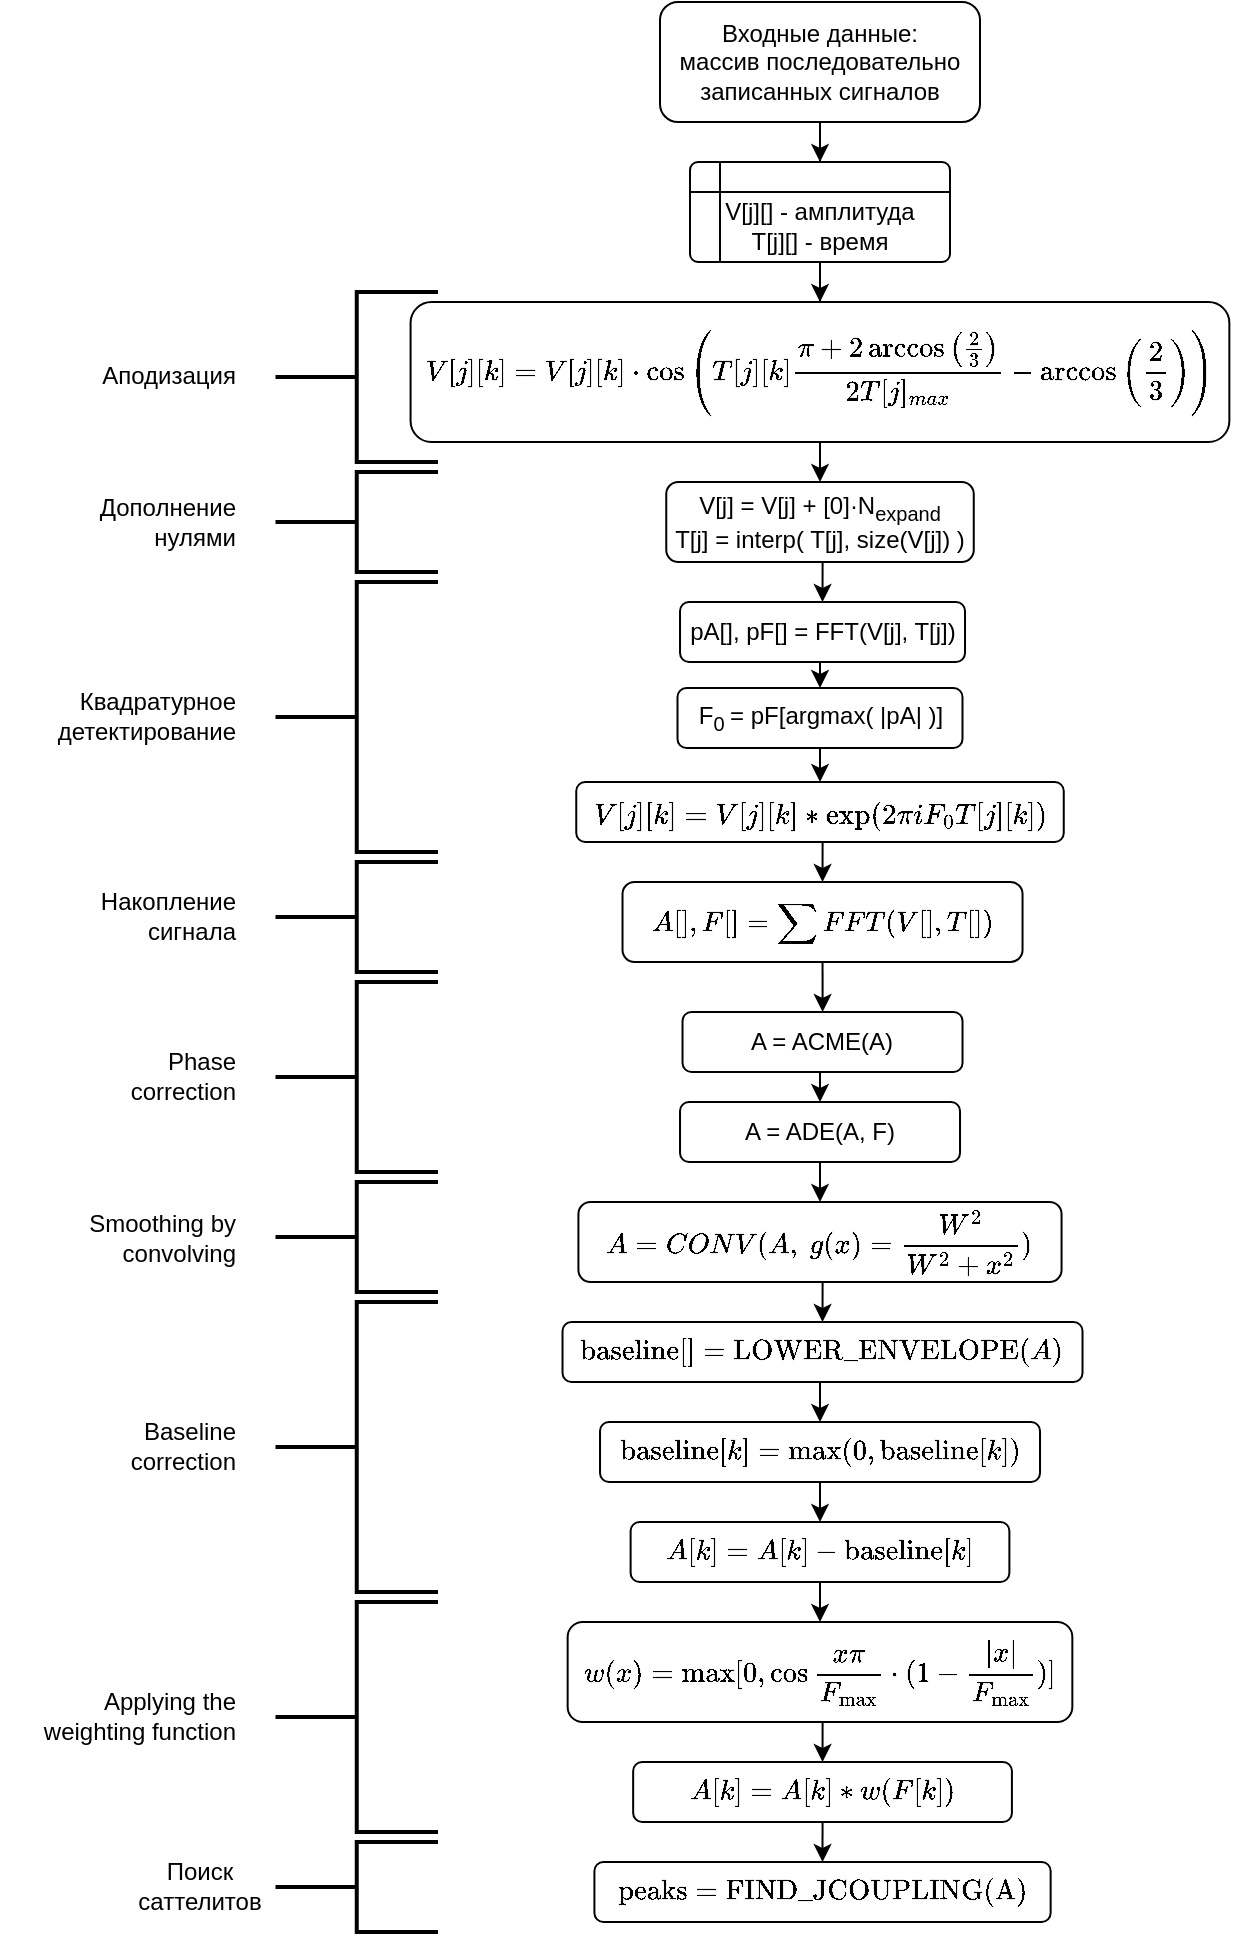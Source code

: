 <mxfile version="12.2.2" type="device" pages="1"><diagram id="C5RBs43oDa-KdzZeNtuy" name="Page-1"><mxGraphModel dx="1506" dy="830" grid="1" gridSize="10" guides="1" tooltips="1" connect="1" arrows="1" fold="1" page="0" pageScale="1" pageWidth="827" pageHeight="1169" math="1" shadow="0"><root><mxCell id="WIyWlLk6GJQsqaUBKTNV-0"/><mxCell id="WIyWlLk6GJQsqaUBKTNV-1" parent="WIyWlLk6GJQsqaUBKTNV-0"/><mxCell id="m1tSVag4i7gCfTnC-sr6-1" value="" style="edgeStyle=orthogonalEdgeStyle;rounded=0;orthogonalLoop=1;jettySize=auto;html=1;" parent="WIyWlLk6GJQsqaUBKTNV-1" source="WIyWlLk6GJQsqaUBKTNV-3" target="m1tSVag4i7gCfTnC-sr6-0" edge="1"><mxGeometry relative="1" as="geometry"/></mxCell><mxCell id="WIyWlLk6GJQsqaUBKTNV-3" value="Входные данные:&lt;br&gt;массив последовательно записанных сигналов" style="rounded=1;whiteSpace=wrap;html=1;fontSize=12;glass=0;strokeWidth=1;shadow=0;" parent="WIyWlLk6GJQsqaUBKTNV-1" vertex="1"><mxGeometry x="150" y="20" width="160" height="60" as="geometry"/></mxCell><mxCell id="m1tSVag4i7gCfTnC-sr6-29" style="edgeStyle=orthogonalEdgeStyle;rounded=0;orthogonalLoop=1;jettySize=auto;html=1;exitX=0.5;exitY=1;exitDx=0;exitDy=0;" parent="WIyWlLk6GJQsqaUBKTNV-1" source="m1tSVag4i7gCfTnC-sr6-0" target="m1tSVag4i7gCfTnC-sr6-5" edge="1"><mxGeometry relative="1" as="geometry"/></mxCell><mxCell id="m1tSVag4i7gCfTnC-sr6-0" value="&lt;span style=&quot;font-weight: normal&quot;&gt;&lt;br&gt;V[j][] - амплитуда&lt;br&gt;T[j][] - время&lt;/span&gt;" style="shape=internalStorage;whiteSpace=wrap;html=1;dx=15;dy=15;rounded=1;arcSize=8;strokeWidth=1;verticalAlign=middle;fontStyle=1" parent="WIyWlLk6GJQsqaUBKTNV-1" vertex="1"><mxGeometry x="165" y="100" width="130" height="50" as="geometry"/></mxCell><mxCell id="m1tSVag4i7gCfTnC-sr6-33" style="edgeStyle=orthogonalEdgeStyle;rounded=0;orthogonalLoop=1;jettySize=auto;html=1;exitX=0.5;exitY=1;exitDx=0;exitDy=0;entryX=0.5;entryY=0;entryDx=0;entryDy=0;" parent="WIyWlLk6GJQsqaUBKTNV-1" source="m1tSVag4i7gCfTnC-sr6-5" target="m1tSVag4i7gCfTnC-sr6-31" edge="1"><mxGeometry relative="1" as="geometry"/></mxCell><mxCell id="m1tSVag4i7gCfTnC-sr6-5" value="&lt;font style=&quot;font-size: 12px&quot;&gt;$$V[j][k] = V[j][k] \cdot \cos\left(T[j][k]\frac{\pi+2\arccos\left(\frac{2}{3}\right)}{2T[j]_{max}}-\arccos\left(\frac{2}{3}\right)\right)$$&lt;/font&gt;" style="rounded=1;whiteSpace=wrap;html=1;strokeWidth=1;align=center;" parent="WIyWlLk6GJQsqaUBKTNV-1" vertex="1"><mxGeometry x="25.29" y="170" width="409.39" height="70" as="geometry"/></mxCell><mxCell id="m1tSVag4i7gCfTnC-sr6-55" style="edgeStyle=orthogonalEdgeStyle;rounded=0;orthogonalLoop=1;jettySize=auto;html=1;exitX=0.5;exitY=1;exitDx=0;exitDy=0;entryX=0.5;entryY=0;entryDx=0;entryDy=0;" parent="WIyWlLk6GJQsqaUBKTNV-1" source="m1tSVag4i7gCfTnC-sr6-8" target="m1tSVag4i7gCfTnC-sr6-23" edge="1"><mxGeometry relative="1" as="geometry"/></mxCell><mxCell id="m1tSVag4i7gCfTnC-sr6-8" value="&lt;p style=&quot;margin: 0px ; font-stretch: normal ; line-height: normal ; font-family: &amp;quot;helvetica neue&amp;quot;&quot;&gt;&lt;font style=&quot;font-size: 12px&quot;&gt;$$V[j][k] = V[j][k] * \exp(2\pi i F_0T[j][k])$$&lt;/font&gt;&lt;/p&gt;" style="rounded=1;whiteSpace=wrap;html=1;strokeWidth=1;fontStyle=1" parent="WIyWlLk6GJQsqaUBKTNV-1" vertex="1"><mxGeometry x="108.13" y="410" width="243.75" height="30" as="geometry"/></mxCell><mxCell id="m1tSVag4i7gCfTnC-sr6-13" style="edgeStyle=orthogonalEdgeStyle;rounded=0;orthogonalLoop=1;jettySize=auto;html=1;exitX=0.5;exitY=1;exitDx=0;exitDy=0;entryX=0.5;entryY=0;entryDx=0;entryDy=0;" parent="WIyWlLk6GJQsqaUBKTNV-1" source="m1tSVag4i7gCfTnC-sr6-30" target="m1tSVag4i7gCfTnC-sr6-24" edge="1"><mxGeometry relative="1" as="geometry"><mxPoint x="229.995" y="350" as="sourcePoint"/></mxGeometry></mxCell><mxCell id="m1tSVag4i7gCfTnC-sr6-16" value="" style="group" parent="WIyWlLk6GJQsqaUBKTNV-1" vertex="1" connectable="0"><mxGeometry x="-100" y="165" width="139" height="85" as="geometry"/></mxCell><mxCell id="m1tSVag4i7gCfTnC-sr6-14" value="" style="strokeWidth=2;html=1;shape=mxgraph.flowchart.annotation_2;align=left;labelPosition=right;pointerEvents=1;" parent="m1tSVag4i7gCfTnC-sr6-16" vertex="1"><mxGeometry x="57.75" width="81.25" height="85" as="geometry"/></mxCell><mxCell id="m1tSVag4i7gCfTnC-sr6-15" value="Аподизация" style="text;html=1;strokeColor=none;fillColor=none;align=right;verticalAlign=middle;whiteSpace=wrap;rounded=0;" parent="m1tSVag4i7gCfTnC-sr6-16" vertex="1"><mxGeometry y="38.435" width="40" height="7.391" as="geometry"/></mxCell><mxCell id="m1tSVag4i7gCfTnC-sr6-26" style="edgeStyle=orthogonalEdgeStyle;rounded=0;orthogonalLoop=1;jettySize=auto;html=1;exitX=0.5;exitY=1;exitDx=0;exitDy=0;entryX=0.5;entryY=0;entryDx=0;entryDy=0;" parent="WIyWlLk6GJQsqaUBKTNV-1" source="m1tSVag4i7gCfTnC-sr6-24" target="m1tSVag4i7gCfTnC-sr6-8" edge="1"><mxGeometry relative="1" as="geometry"/></mxCell><mxCell id="m1tSVag4i7gCfTnC-sr6-24" value="F&lt;sub&gt;0&amp;nbsp;&lt;/sub&gt;= pF[argmax( |pA| )]" style="rounded=1;whiteSpace=wrap;html=1;strokeWidth=1;" parent="WIyWlLk6GJQsqaUBKTNV-1" vertex="1"><mxGeometry x="158.75" y="363" width="142.5" height="30" as="geometry"/></mxCell><mxCell id="m1tSVag4i7gCfTnC-sr6-30" value="pA[], pF[] = FFT(V[j], T[j])" style="rounded=1;whiteSpace=wrap;html=1;strokeWidth=1;" parent="WIyWlLk6GJQsqaUBKTNV-1" vertex="1"><mxGeometry x="160.01" y="320" width="142.5" height="30" as="geometry"/></mxCell><mxCell id="m1tSVag4i7gCfTnC-sr6-34" style="edgeStyle=orthogonalEdgeStyle;rounded=0;orthogonalLoop=1;jettySize=auto;html=1;exitX=0.5;exitY=1;exitDx=0;exitDy=0;entryX=0.5;entryY=0;entryDx=0;entryDy=0;" parent="WIyWlLk6GJQsqaUBKTNV-1" source="m1tSVag4i7gCfTnC-sr6-31" target="m1tSVag4i7gCfTnC-sr6-30" edge="1"><mxGeometry relative="1" as="geometry"/></mxCell><mxCell id="m1tSVag4i7gCfTnC-sr6-31" value="V[j] = V[j] + [0]&lt;span style=&quot;color: rgba(0 , 0 , 0 , 0) ; font-family: monospace ; font-size: 0px&quot;&gt;%3CmxGraphModel%3E%3Croot%3E%3CmxCell%20id%3D%220%22%2F%3E%3CmxCell%20id%3D%221%22%20parent%3D%220%22%2F%3E%3CmxCell%20id%3D%222%22%20value%3D%22a%20%3D%20acos(2%2F3)%26lt%3Bbr%26gt%3BV%5Bk%5D%20%3D%20V%5Bk%5D%20*%20cos(%20t%26lt%3Bsub%26gt%3Bk%26lt%3B%2Fsub%26gt%3B%C2%B7(PI%20%2B%202a)%2F2t%26lt%3Bsub%26gt%3Bmax%26lt%3B%2Fsub%26gt%3B%20-%20a)%22%20style%3D%22rounded%3D1%3BwhiteSpace%3Dwrap%3Bhtml%3D1%3BstrokeWidth%3D1%3Balign%3Dcenter%3B%22%20vertex%3D%221%22%20parent%3D%221%22%3E%3CmxGeometry%20x%3D%22112.5%22%20y%3D%22290%22%20width%3D%22235%22%20height%3D%2240%22%20as%3D%22geometry%22%2F%3E%3C%2FmxCell%3E%3C%2Froot%3E%3C%2FmxGraphModel%3E&lt;/span&gt;·N&lt;sub&gt;expand&lt;/sub&gt;&lt;br&gt;T[j] = interp( T[j], size(V[j]) )" style="rounded=1;whiteSpace=wrap;html=1;strokeWidth=1;align=center;" parent="WIyWlLk6GJQsqaUBKTNV-1" vertex="1"><mxGeometry x="153.13" y="260" width="153.75" height="40" as="geometry"/></mxCell><mxCell id="m1tSVag4i7gCfTnC-sr6-49" style="edgeStyle=orthogonalEdgeStyle;rounded=0;orthogonalLoop=1;jettySize=auto;html=1;exitX=0.5;exitY=1;exitDx=0;exitDy=0;entryX=0.5;entryY=0;entryDx=0;entryDy=0;" parent="WIyWlLk6GJQsqaUBKTNV-1" source="m1tSVag4i7gCfTnC-sr6-39" target="m1tSVag4i7gCfTnC-sr6-45" edge="1"><mxGeometry relative="1" as="geometry"/></mxCell><mxCell id="m1tSVag4i7gCfTnC-sr6-39" value="A = ACME(A)" style="rounded=1;whiteSpace=wrap;html=1;strokeWidth=1;" parent="WIyWlLk6GJQsqaUBKTNV-1" vertex="1"><mxGeometry x="161.26" y="525" width="140" height="30" as="geometry"/></mxCell><mxCell id="m1tSVag4i7gCfTnC-sr6-51" style="edgeStyle=orthogonalEdgeStyle;rounded=0;orthogonalLoop=1;jettySize=auto;html=1;exitX=0.5;exitY=1;exitDx=0;exitDy=0;entryX=0.5;entryY=0;entryDx=0;entryDy=0;" parent="WIyWlLk6GJQsqaUBKTNV-1" source="m1tSVag4i7gCfTnC-sr6-45" target="m1tSVag4i7gCfTnC-sr6-50" edge="1"><mxGeometry relative="1" as="geometry"/></mxCell><mxCell id="m1tSVag4i7gCfTnC-sr6-45" value="A = ADE(A, F)" style="rounded=1;whiteSpace=wrap;html=1;strokeWidth=1;" parent="WIyWlLk6GJQsqaUBKTNV-1" vertex="1"><mxGeometry x="160.01" y="570" width="140" height="30" as="geometry"/></mxCell><mxCell id="m1tSVag4i7gCfTnC-sr6-58" style="edgeStyle=orthogonalEdgeStyle;rounded=0;orthogonalLoop=1;jettySize=auto;html=1;exitX=0.5;exitY=1;exitDx=0;exitDy=0;entryX=0.5;entryY=0;entryDx=0;entryDy=0;" parent="WIyWlLk6GJQsqaUBKTNV-1" source="m1tSVag4i7gCfTnC-sr6-50" target="m1tSVag4i7gCfTnC-sr6-56" edge="1"><mxGeometry relative="1" as="geometry"/></mxCell><mxCell id="m1tSVag4i7gCfTnC-sr6-50" value="$$A = {CONV}(A,\ g(x)=\frac{W^2}{W^2+x^2})$$" style="rounded=1;whiteSpace=wrap;html=1;strokeWidth=1;fontStyle=1" parent="WIyWlLk6GJQsqaUBKTNV-1" vertex="1"><mxGeometry x="109.21" y="620" width="241.57" height="40" as="geometry"/></mxCell><mxCell id="m1tSVag4i7gCfTnC-sr6-59" style="edgeStyle=orthogonalEdgeStyle;rounded=0;orthogonalLoop=1;jettySize=auto;html=1;exitX=0.5;exitY=1;exitDx=0;exitDy=0;entryX=0.5;entryY=0;entryDx=0;entryDy=0;" parent="WIyWlLk6GJQsqaUBKTNV-1" source="m1tSVag4i7gCfTnC-sr6-56" target="m1tSVag4i7gCfTnC-sr6-57" edge="1"><mxGeometry relative="1" as="geometry"/></mxCell><mxCell id="m1tSVag4i7gCfTnC-sr6-56" value="$$\text{baseline}[] = \text{LOWER_ENVELOPE}(A)$$" style="rounded=1;whiteSpace=wrap;html=1;strokeWidth=1;" parent="WIyWlLk6GJQsqaUBKTNV-1" vertex="1"><mxGeometry x="101.26" y="680" width="260" height="30" as="geometry"/></mxCell><mxCell id="m1tSVag4i7gCfTnC-sr6-63" style="edgeStyle=orthogonalEdgeStyle;rounded=0;orthogonalLoop=1;jettySize=auto;html=1;exitX=0.5;exitY=1;exitDx=0;exitDy=0;entryX=0.5;entryY=0;entryDx=0;entryDy=0;" parent="WIyWlLk6GJQsqaUBKTNV-1" source="m1tSVag4i7gCfTnC-sr6-57" target="m1tSVag4i7gCfTnC-sr6-60" edge="1"><mxGeometry relative="1" as="geometry"/></mxCell><mxCell id="m1tSVag4i7gCfTnC-sr6-57" value="$$\text{baseline}[k] = \max(0,&amp;nbsp;\text{baseline}[k])$$" style="rounded=1;whiteSpace=wrap;html=1;strokeWidth=1;" parent="WIyWlLk6GJQsqaUBKTNV-1" vertex="1"><mxGeometry x="120.01" y="730" width="220" height="30" as="geometry"/></mxCell><mxCell id="m1tSVag4i7gCfTnC-sr6-64" style="edgeStyle=orthogonalEdgeStyle;rounded=0;orthogonalLoop=1;jettySize=auto;html=1;exitX=0.5;exitY=1;exitDx=0;exitDy=0;entryX=0.5;entryY=0;entryDx=0;entryDy=0;" parent="WIyWlLk6GJQsqaUBKTNV-1" source="m1tSVag4i7gCfTnC-sr6-60" target="m1tSVag4i7gCfTnC-sr6-61" edge="1"><mxGeometry relative="1" as="geometry"/></mxCell><mxCell id="m1tSVag4i7gCfTnC-sr6-60" value="$$A[k] = A[k] - \text{baseline}[k]$$" style="rounded=1;whiteSpace=wrap;html=1;strokeWidth=1;" parent="WIyWlLk6GJQsqaUBKTNV-1" vertex="1"><mxGeometry x="135.31" y="780" width="189.38" height="30" as="geometry"/></mxCell><mxCell id="m1tSVag4i7gCfTnC-sr6-66" style="edgeStyle=orthogonalEdgeStyle;rounded=0;orthogonalLoop=1;jettySize=auto;html=1;exitX=0.5;exitY=1;exitDx=0;exitDy=0;entryX=0.5;entryY=0;entryDx=0;entryDy=0;" parent="WIyWlLk6GJQsqaUBKTNV-1" source="m1tSVag4i7gCfTnC-sr6-61" target="m1tSVag4i7gCfTnC-sr6-65" edge="1"><mxGeometry relative="1" as="geometry"/></mxCell><mxCell id="m1tSVag4i7gCfTnC-sr6-61" value="$$w(x) = \max[0, \cos{\frac{x\pi}{F_{\max}}} \cdot (1-\frac{|x|}{F_{\max}})]$$" style="rounded=1;whiteSpace=wrap;html=1;strokeWidth=1;fontStyle=1" parent="WIyWlLk6GJQsqaUBKTNV-1" vertex="1"><mxGeometry x="103.83" y="830" width="252.34" height="50" as="geometry"/></mxCell><mxCell id="ljQFzkaxMC--lfCmGqhe-0" style="edgeStyle=orthogonalEdgeStyle;rounded=0;orthogonalLoop=1;jettySize=auto;html=1;exitX=0.5;exitY=1;exitDx=0;exitDy=0;entryX=0.5;entryY=0;entryDx=0;entryDy=0;" edge="1" parent="WIyWlLk6GJQsqaUBKTNV-1" source="m1tSVag4i7gCfTnC-sr6-65" target="m1tSVag4i7gCfTnC-sr6-74"><mxGeometry relative="1" as="geometry"/></mxCell><mxCell id="m1tSVag4i7gCfTnC-sr6-65" value="$$A[k] = A[k] * w(F[k])$$" style="rounded=1;whiteSpace=wrap;html=1;strokeWidth=1;" parent="WIyWlLk6GJQsqaUBKTNV-1" vertex="1"><mxGeometry x="136.58" y="900" width="189.38" height="30" as="geometry"/></mxCell><mxCell id="m1tSVag4i7gCfTnC-sr6-70" style="edgeStyle=orthogonalEdgeStyle;rounded=0;orthogonalLoop=1;jettySize=auto;html=1;exitX=0.5;exitY=1;exitDx=0;exitDy=0;" parent="WIyWlLk6GJQsqaUBKTNV-1" source="m1tSVag4i7gCfTnC-sr6-23" target="m1tSVag4i7gCfTnC-sr6-39" edge="1"><mxGeometry relative="1" as="geometry"><mxPoint x="190" y="505" as="sourcePoint"/><mxPoint x="351.885" y="525" as="targetPoint"/></mxGeometry></mxCell><mxCell id="m1tSVag4i7gCfTnC-sr6-71" value="" style="group" parent="WIyWlLk6GJQsqaUBKTNV-1" vertex="1" connectable="0"><mxGeometry x="131.26" y="460" width="200.01" height="40" as="geometry"/></mxCell><mxCell id="m1tSVag4i7gCfTnC-sr6-23" value="&lt;div style=&quot;text-align: left&quot;&gt;&lt;br&gt;&lt;/div&gt;" style="rounded=1;whiteSpace=wrap;html=1;strokeWidth=1;verticalAlign=middle;" parent="m1tSVag4i7gCfTnC-sr6-71" vertex="1"><mxGeometry width="200.01" height="40" as="geometry"/></mxCell><mxCell id="m1tSVag4i7gCfTnC-sr6-67" value="&lt;span style=&quot;font-family: &amp;#34;helvetica neue&amp;#34; ; text-align: left&quot;&gt;$$A[], F[] = \sum{FFT(V[], T[])}$$&lt;/span&gt;" style="text;html=1;strokeColor=none;fillColor=none;align=center;verticalAlign=middle;whiteSpace=wrap;rounded=0;" parent="m1tSVag4i7gCfTnC-sr6-71" vertex="1"><mxGeometry x="80.01" y="6.667" width="40" height="26.667" as="geometry"/></mxCell><mxCell id="m1tSVag4i7gCfTnC-sr6-74" value="$$\text{peaks}=\text{FIND_JCOUPLING(A)}$$" style="rounded=1;whiteSpace=wrap;html=1;strokeWidth=1;" parent="WIyWlLk6GJQsqaUBKTNV-1" vertex="1"><mxGeometry x="117.21" y="950" width="228.11" height="30" as="geometry"/></mxCell><mxCell id="m1tSVag4i7gCfTnC-sr6-78" value="" style="group;align=right;" parent="WIyWlLk6GJQsqaUBKTNV-1" vertex="1" connectable="0"><mxGeometry x="-100" y="255" width="139" height="50" as="geometry"/></mxCell><mxCell id="m1tSVag4i7gCfTnC-sr6-79" value="" style="strokeWidth=2;html=1;shape=mxgraph.flowchart.annotation_2;align=left;labelPosition=right;pointerEvents=1;" parent="m1tSVag4i7gCfTnC-sr6-78" vertex="1"><mxGeometry x="57.75" width="81.25" height="50" as="geometry"/></mxCell><mxCell id="m1tSVag4i7gCfTnC-sr6-80" value="Дополнение нулями" style="text;html=1;strokeColor=none;fillColor=none;align=right;verticalAlign=middle;whiteSpace=wrap;rounded=0;" parent="m1tSVag4i7gCfTnC-sr6-78" vertex="1"><mxGeometry y="22.609" width="40" height="4.348" as="geometry"/></mxCell><mxCell id="m1tSVag4i7gCfTnC-sr6-81" value="" style="group" parent="WIyWlLk6GJQsqaUBKTNV-1" vertex="1" connectable="0"><mxGeometry x="-100" y="310" width="139" height="135" as="geometry"/></mxCell><mxCell id="m1tSVag4i7gCfTnC-sr6-82" value="" style="strokeWidth=2;html=1;shape=mxgraph.flowchart.annotation_2;align=left;labelPosition=right;pointerEvents=1;" parent="m1tSVag4i7gCfTnC-sr6-81" vertex="1"><mxGeometry x="57.75" width="81.25" height="135" as="geometry"/></mxCell><mxCell id="m1tSVag4i7gCfTnC-sr6-83" value="Квадратурное детектирование" style="text;html=1;strokeColor=none;fillColor=none;align=right;verticalAlign=middle;whiteSpace=wrap;rounded=0;" parent="m1tSVag4i7gCfTnC-sr6-81" vertex="1"><mxGeometry y="61.043" width="40" height="11.739" as="geometry"/></mxCell><mxCell id="m1tSVag4i7gCfTnC-sr6-84" value="" style="group" parent="WIyWlLk6GJQsqaUBKTNV-1" vertex="1" connectable="0"><mxGeometry x="-100" y="450" width="139" height="55" as="geometry"/></mxCell><mxCell id="m1tSVag4i7gCfTnC-sr6-85" value="" style="strokeWidth=2;html=1;shape=mxgraph.flowchart.annotation_2;align=left;labelPosition=right;pointerEvents=1;" parent="m1tSVag4i7gCfTnC-sr6-84" vertex="1"><mxGeometry x="57.75" width="81.25" height="55" as="geometry"/></mxCell><mxCell id="m1tSVag4i7gCfTnC-sr6-86" value="Накопление сигнала" style="text;html=1;strokeColor=none;fillColor=none;align=right;verticalAlign=middle;whiteSpace=wrap;rounded=0;" parent="m1tSVag4i7gCfTnC-sr6-84" vertex="1"><mxGeometry y="24.87" width="40" height="4.783" as="geometry"/></mxCell><mxCell id="m1tSVag4i7gCfTnC-sr6-87" value="" style="group" parent="WIyWlLk6GJQsqaUBKTNV-1" vertex="1" connectable="0"><mxGeometry x="-100" y="510" width="139" height="95" as="geometry"/></mxCell><mxCell id="m1tSVag4i7gCfTnC-sr6-88" value="" style="strokeWidth=2;html=1;shape=mxgraph.flowchart.annotation_2;align=left;labelPosition=right;pointerEvents=1;" parent="m1tSVag4i7gCfTnC-sr6-87" vertex="1"><mxGeometry x="57.75" width="81.25" height="95" as="geometry"/></mxCell><mxCell id="m1tSVag4i7gCfTnC-sr6-89" value="Phase correction" style="text;html=1;strokeColor=none;fillColor=none;align=right;verticalAlign=middle;whiteSpace=wrap;rounded=0;" parent="m1tSVag4i7gCfTnC-sr6-87" vertex="1"><mxGeometry y="42.957" width="40" height="8.261" as="geometry"/></mxCell><mxCell id="m1tSVag4i7gCfTnC-sr6-90" value="" style="group" parent="WIyWlLk6GJQsqaUBKTNV-1" vertex="1" connectable="0"><mxGeometry x="-100" y="610" width="139" height="55" as="geometry"/></mxCell><mxCell id="m1tSVag4i7gCfTnC-sr6-91" value="" style="strokeWidth=2;html=1;shape=mxgraph.flowchart.annotation_2;align=left;labelPosition=right;pointerEvents=1;" parent="m1tSVag4i7gCfTnC-sr6-90" vertex="1"><mxGeometry x="57.75" width="81.25" height="55" as="geometry"/></mxCell><mxCell id="m1tSVag4i7gCfTnC-sr6-92" value="Smoothing by convolving" style="text;html=1;strokeColor=none;fillColor=none;align=right;verticalAlign=middle;whiteSpace=wrap;rounded=0;" parent="m1tSVag4i7gCfTnC-sr6-90" vertex="1"><mxGeometry x="-60" y="12.5" width="100" height="30" as="geometry"/></mxCell><mxCell id="m1tSVag4i7gCfTnC-sr6-93" value="" style="group" parent="WIyWlLk6GJQsqaUBKTNV-1" vertex="1" connectable="0"><mxGeometry x="-100" y="670" width="139" height="145" as="geometry"/></mxCell><mxCell id="m1tSVag4i7gCfTnC-sr6-94" value="" style="strokeWidth=2;html=1;shape=mxgraph.flowchart.annotation_2;align=left;labelPosition=right;pointerEvents=1;" parent="m1tSVag4i7gCfTnC-sr6-93" vertex="1"><mxGeometry x="57.75" width="81.25" height="145" as="geometry"/></mxCell><mxCell id="m1tSVag4i7gCfTnC-sr6-95" value="Baseline correction" style="text;html=1;strokeColor=none;fillColor=none;align=right;verticalAlign=middle;whiteSpace=wrap;rounded=0;" parent="m1tSVag4i7gCfTnC-sr6-93" vertex="1"><mxGeometry x="-50" y="65.57" width="90" height="12.61" as="geometry"/></mxCell><mxCell id="m1tSVag4i7gCfTnC-sr6-96" value="" style="group" parent="WIyWlLk6GJQsqaUBKTNV-1" vertex="1" connectable="0"><mxGeometry x="-100" y="820" width="139" height="115" as="geometry"/></mxCell><mxCell id="m1tSVag4i7gCfTnC-sr6-97" value="" style="strokeWidth=2;html=1;shape=mxgraph.flowchart.annotation_2;align=left;labelPosition=right;pointerEvents=1;" parent="m1tSVag4i7gCfTnC-sr6-96" vertex="1"><mxGeometry x="57.75" width="81.25" height="115" as="geometry"/></mxCell><mxCell id="m1tSVag4i7gCfTnC-sr6-98" value="Applying the weighting function" style="text;html=1;strokeColor=none;fillColor=none;align=right;verticalAlign=middle;whiteSpace=wrap;rounded=0;" parent="m1tSVag4i7gCfTnC-sr6-96" vertex="1"><mxGeometry x="-80" y="52" width="120" height="10" as="geometry"/></mxCell><mxCell id="m1tSVag4i7gCfTnC-sr6-99" value="" style="group" parent="WIyWlLk6GJQsqaUBKTNV-1" vertex="1" connectable="0"><mxGeometry x="-100" y="940" width="139" height="45" as="geometry"/></mxCell><mxCell id="m1tSVag4i7gCfTnC-sr6-100" value="" style="strokeWidth=2;html=1;shape=mxgraph.flowchart.annotation_2;align=left;labelPosition=right;pointerEvents=1;" parent="m1tSVag4i7gCfTnC-sr6-99" vertex="1"><mxGeometry x="57.75" width="81.25" height="45" as="geometry"/></mxCell><mxCell id="m1tSVag4i7gCfTnC-sr6-101" value="Поиск саттелитов" style="text;html=1;strokeColor=none;fillColor=none;align=center;verticalAlign=middle;whiteSpace=wrap;rounded=0;" parent="m1tSVag4i7gCfTnC-sr6-99" vertex="1"><mxGeometry y="20.348" width="40" height="3.913" as="geometry"/></mxCell></root></mxGraphModel></diagram></mxfile>